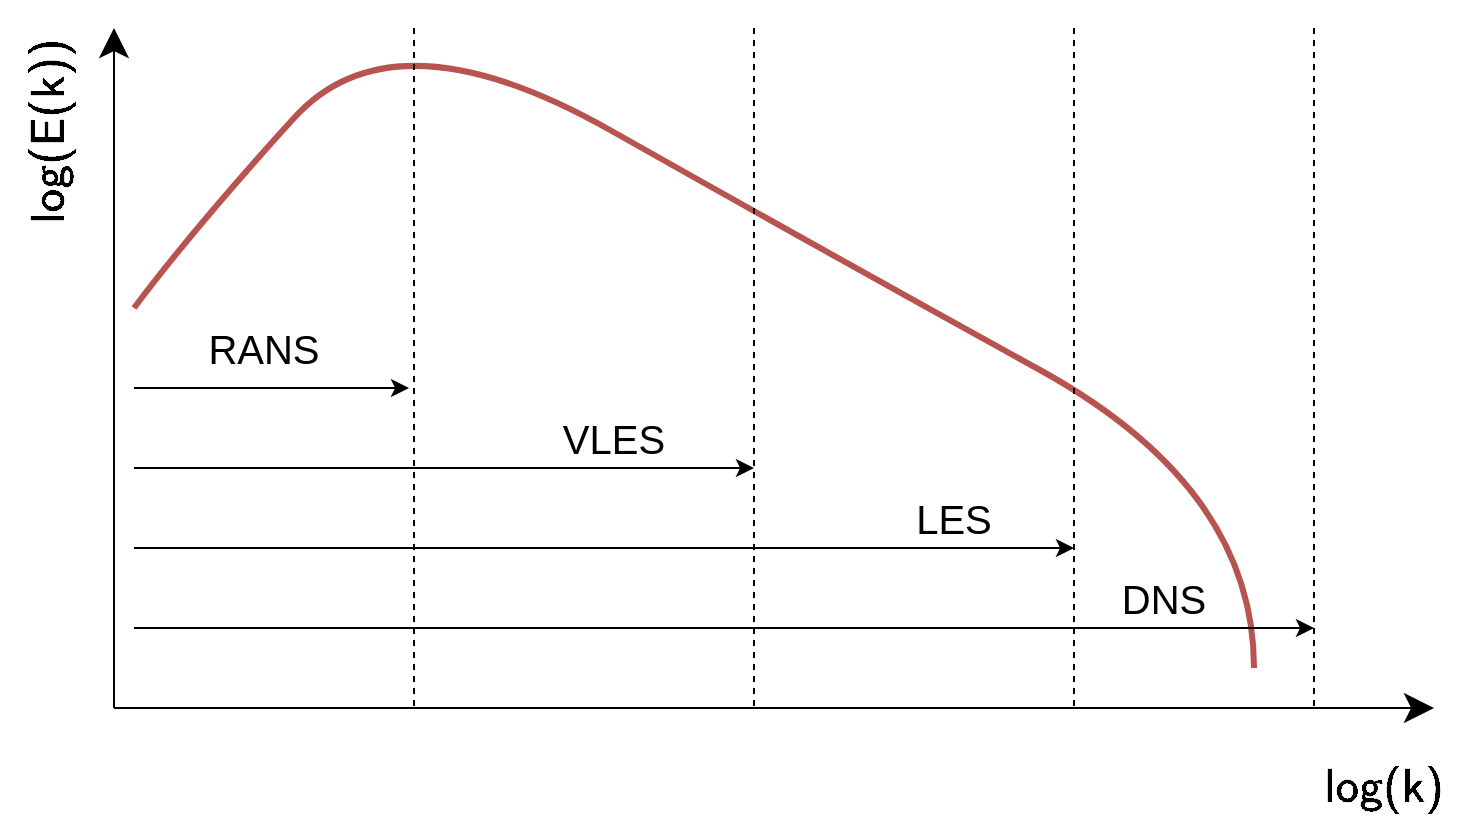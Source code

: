 <mxfile version="14.6.13" type="device"><diagram id="cfe45Z1RAnO_dBpLqvY-" name="Page-1"><mxGraphModel dx="983" dy="624" grid="1" gridSize="10" guides="1" tooltips="1" connect="1" arrows="1" fold="1" page="1" pageScale="1" pageWidth="827" pageHeight="1169" math="1" shadow="0"><root><mxCell id="0"/><mxCell id="1" parent="0"/><mxCell id="sadTvh-HkQKw--LDx0qZ-3" value="" style="curved=1;endArrow=none;html=1;endFill=0;strokeWidth=3;fillColor=#f8cecc;strokeColor=#b85450;" parent="1" edge="1"><mxGeometry width="50" height="50" relative="1" as="geometry"><mxPoint x="130" y="360" as="sourcePoint"/><mxPoint x="690" y="540" as="targetPoint"/><Array as="points"><mxPoint x="160" y="320"/><mxPoint x="260" y="210"/><mxPoint x="476" y="332"/><mxPoint x="690" y="450"/></Array></mxGeometry></mxCell><mxCell id="sadTvh-HkQKw--LDx0qZ-4" value="" style="endArrow=classic;html=1;endFill=1;endSize=12;" parent="1" edge="1"><mxGeometry width="50" height="50" relative="1" as="geometry"><mxPoint x="120" y="560" as="sourcePoint"/><mxPoint x="780" y="560" as="targetPoint"/></mxGeometry></mxCell><mxCell id="sadTvh-HkQKw--LDx0qZ-5" value="" style="endArrow=none;html=1;endFill=0;startSize=12;startArrow=classic;startFill=1;" parent="1" edge="1"><mxGeometry width="50" height="50" relative="1" as="geometry"><mxPoint x="120" y="220" as="sourcePoint"/><mxPoint x="120" y="560" as="targetPoint"/></mxGeometry></mxCell><mxCell id="sadTvh-HkQKw--LDx0qZ-6" value="\(\sf log(k)\)" style="text;html=1;strokeColor=none;fillColor=none;align=center;verticalAlign=middle;whiteSpace=wrap;rounded=0;fontSize=20;" parent="1" vertex="1"><mxGeometry x="730" y="590" width="50" height="20" as="geometry"/></mxCell><mxCell id="WZW6hQI-hLr7-ywDjqDt-1" value="\( \sf log(E(k)) \)" style="text;html=1;strokeColor=none;fillColor=none;align=right;verticalAlign=middle;whiteSpace=wrap;rounded=0;fontSize=20;rotation=270;" vertex="1" parent="1"><mxGeometry x="30" y="270" width="115" height="20" as="geometry"/></mxCell><mxCell id="WZW6hQI-hLr7-ywDjqDt-17" value="physical" parent="0" visible="0"/><mxCell id="WZW6hQI-hLr7-ywDjqDt-15" value="\(\sf E(k) \sim k^{-5/3} \)" style="text;html=1;strokeColor=none;fillColor=none;align=center;verticalAlign=middle;whiteSpace=wrap;rounded=0;fontSize=15;" vertex="1" parent="WZW6hQI-hLr7-ywDjqDt-17"><mxGeometry x="460" y="290" width="150" height="20" as="geometry"/></mxCell><mxCell id="WZW6hQI-hLr7-ywDjqDt-14" value="" style="endArrow=none;dashed=1;html=1;dashPattern=1 3;strokeWidth=2;fontSize=20;" edge="1" parent="WZW6hQI-hLr7-ywDjqDt-17"><mxGeometry width="50" height="50" relative="1" as="geometry"><mxPoint x="290" y="220" as="sourcePoint"/><mxPoint x="650" y="420" as="targetPoint"/></mxGeometry></mxCell><mxCell id="WZW6hQI-hLr7-ywDjqDt-3" value="" style="endArrow=none;dashed=1;html=1;" edge="1" parent="WZW6hQI-hLr7-ywDjqDt-17"><mxGeometry width="50" height="50" relative="1" as="geometry"><mxPoint x="670" y="220" as="sourcePoint"/><mxPoint x="670" y="560" as="targetPoint"/></mxGeometry></mxCell><mxCell id="WZW6hQI-hLr7-ywDjqDt-9" value="" style="endArrow=none;startArrow=classic;html=1;endFill=0;" edge="1" parent="WZW6hQI-hLr7-ywDjqDt-17"><mxGeometry width="50" height="50" relative="1" as="geometry"><mxPoint x="670" y="520" as="sourcePoint"/><mxPoint x="780" y="520" as="targetPoint"/></mxGeometry></mxCell><mxCell id="WZW6hQI-hLr7-ywDjqDt-11" value="dissipation scale" style="text;html=1;strokeColor=none;fillColor=none;align=center;verticalAlign=middle;whiteSpace=wrap;rounded=0;fontSize=20;" vertex="1" parent="WZW6hQI-hLr7-ywDjqDt-17"><mxGeometry x="680" y="440" width="110" height="50" as="geometry"/></mxCell><mxCell id="WZW6hQI-hLr7-ywDjqDt-2" value="\(\sf k_K\)" style="text;html=1;strokeColor=none;fillColor=none;align=center;verticalAlign=middle;whiteSpace=wrap;rounded=0;fontSize=20;" vertex="1" parent="WZW6hQI-hLr7-ywDjqDt-17"><mxGeometry x="650" y="590" width="40" height="20" as="geometry"/></mxCell><mxCell id="WZW6hQI-hLr7-ywDjqDt-5" value="\(\sf k_I\)" style="text;html=1;strokeColor=none;fillColor=none;align=center;verticalAlign=middle;whiteSpace=wrap;rounded=0;fontSize=20;" vertex="1" parent="WZW6hQI-hLr7-ywDjqDt-17"><mxGeometry x="250" y="590" width="40" height="20" as="geometry"/></mxCell><mxCell id="WZW6hQI-hLr7-ywDjqDt-4" value="" style="endArrow=none;html=1;strokeWidth=2;fontSize=20;" edge="1" parent="WZW6hQI-hLr7-ywDjqDt-17"><mxGeometry width="50" height="50" relative="1" as="geometry"><mxPoint x="270.337" y="560" as="sourcePoint"/><mxPoint x="270.003" y="580" as="targetPoint"/></mxGeometry></mxCell><mxCell id="WZW6hQI-hLr7-ywDjqDt-6" value="" style="endArrow=none;dashed=1;html=1;" edge="1" parent="WZW6hQI-hLr7-ywDjqDt-17"><mxGeometry width="50" height="50" relative="1" as="geometry"><mxPoint x="270" y="220" as="sourcePoint"/><mxPoint x="270" y="560" as="targetPoint"/></mxGeometry></mxCell><mxCell id="WZW6hQI-hLr7-ywDjqDt-7" value="" style="endArrow=classic;startArrow=none;html=1;startFill=0;" edge="1" parent="WZW6hQI-hLr7-ywDjqDt-17"><mxGeometry width="50" height="50" relative="1" as="geometry"><mxPoint x="130" y="520" as="sourcePoint"/><mxPoint x="270" y="520" as="targetPoint"/></mxGeometry></mxCell><mxCell id="WZW6hQI-hLr7-ywDjqDt-8" value="" style="endArrow=classic;startArrow=classic;html=1;" edge="1" parent="WZW6hQI-hLr7-ywDjqDt-17"><mxGeometry width="50" height="50" relative="1" as="geometry"><mxPoint x="270" y="520" as="sourcePoint"/><mxPoint x="670" y="520" as="targetPoint"/></mxGeometry></mxCell><mxCell id="WZW6hQI-hLr7-ywDjqDt-13" value="integral scale" style="text;html=1;strokeColor=none;fillColor=none;align=center;verticalAlign=middle;whiteSpace=wrap;rounded=0;fontSize=20;" vertex="1" parent="WZW6hQI-hLr7-ywDjqDt-17"><mxGeometry x="160" y="440" width="70" height="50" as="geometry"/></mxCell><mxCell id="WZW6hQI-hLr7-ywDjqDt-12" value="inertial scale" style="text;html=1;strokeColor=none;fillColor=none;align=center;verticalAlign=middle;whiteSpace=wrap;rounded=0;fontSize=20;" vertex="1" parent="WZW6hQI-hLr7-ywDjqDt-17"><mxGeometry x="410" y="440" width="110" height="50" as="geometry"/></mxCell><mxCell id="sadTvh-HkQKw--LDx0qZ-11" value="" style="endArrow=none;html=1;strokeWidth=2;fontSize=20;" parent="WZW6hQI-hLr7-ywDjqDt-17" edge="1"><mxGeometry width="50" height="50" relative="1" as="geometry"><mxPoint x="670.337" y="560" as="sourcePoint"/><mxPoint x="670.003" y="580" as="targetPoint"/></mxGeometry></mxCell><mxCell id="WZW6hQI-hLr7-ywDjqDt-18" value="modelling" parent="0"/><mxCell id="WZW6hQI-hLr7-ywDjqDt-19" value="RANS" style="text;html=1;strokeColor=none;fillColor=none;align=center;verticalAlign=middle;whiteSpace=wrap;rounded=0;fontSize=20;" vertex="1" parent="WZW6hQI-hLr7-ywDjqDt-18"><mxGeometry x="140" y="370" width="110" height="20" as="geometry"/></mxCell><mxCell id="WZW6hQI-hLr7-ywDjqDt-20" value="LES" style="text;html=1;strokeColor=none;fillColor=none;align=center;verticalAlign=middle;whiteSpace=wrap;rounded=0;fontSize=20;" vertex="1" parent="WZW6hQI-hLr7-ywDjqDt-18"><mxGeometry x="510" y="450" width="60" height="30" as="geometry"/></mxCell><mxCell id="WZW6hQI-hLr7-ywDjqDt-21" value="DNS" style="text;html=1;strokeColor=none;fillColor=none;align=center;verticalAlign=middle;whiteSpace=wrap;rounded=0;fontSize=20;" vertex="1" parent="WZW6hQI-hLr7-ywDjqDt-18"><mxGeometry x="610" y="490" width="70" height="30" as="geometry"/></mxCell><mxCell id="WZW6hQI-hLr7-ywDjqDt-22" value="" style="endArrow=none;dashed=1;html=1;" edge="1" parent="WZW6hQI-hLr7-ywDjqDt-18"><mxGeometry width="50" height="50" relative="1" as="geometry"><mxPoint x="270" y="220" as="sourcePoint"/><mxPoint x="270" y="560" as="targetPoint"/></mxGeometry></mxCell><mxCell id="WZW6hQI-hLr7-ywDjqDt-24" value="" style="endArrow=classic;startArrow=none;html=1;startFill=0;" edge="1" parent="WZW6hQI-hLr7-ywDjqDt-18"><mxGeometry width="50" height="50" relative="1" as="geometry"><mxPoint x="130" y="400" as="sourcePoint"/><mxPoint x="267.5" y="400" as="targetPoint"/></mxGeometry></mxCell><mxCell id="WZW6hQI-hLr7-ywDjqDt-25" value="" style="endArrow=none;dashed=1;html=1;" edge="1" parent="WZW6hQI-hLr7-ywDjqDt-18"><mxGeometry width="50" height="50" relative="1" as="geometry"><mxPoint x="440" y="220" as="sourcePoint"/><mxPoint x="440" y="560" as="targetPoint"/></mxGeometry></mxCell><mxCell id="WZW6hQI-hLr7-ywDjqDt-26" value="" style="endArrow=none;dashed=1;html=1;" edge="1" parent="WZW6hQI-hLr7-ywDjqDt-18"><mxGeometry width="50" height="50" relative="1" as="geometry"><mxPoint x="600" y="220" as="sourcePoint"/><mxPoint x="600" y="560" as="targetPoint"/></mxGeometry></mxCell><mxCell id="WZW6hQI-hLr7-ywDjqDt-27" value="" style="endArrow=none;dashed=1;html=1;" edge="1" parent="WZW6hQI-hLr7-ywDjqDt-18"><mxGeometry width="50" height="50" relative="1" as="geometry"><mxPoint x="720" y="220" as="sourcePoint"/><mxPoint x="720" y="560" as="targetPoint"/></mxGeometry></mxCell><mxCell id="WZW6hQI-hLr7-ywDjqDt-28" value="" style="endArrow=classic;startArrow=none;html=1;startFill=0;" edge="1" parent="WZW6hQI-hLr7-ywDjqDt-18"><mxGeometry width="50" height="50" relative="1" as="geometry"><mxPoint x="130" y="440" as="sourcePoint"/><mxPoint x="440" y="440" as="targetPoint"/></mxGeometry></mxCell><mxCell id="WZW6hQI-hLr7-ywDjqDt-29" value="" style="endArrow=classic;startArrow=none;html=1;startFill=0;" edge="1" parent="WZW6hQI-hLr7-ywDjqDt-18"><mxGeometry width="50" height="50" relative="1" as="geometry"><mxPoint x="130" y="480" as="sourcePoint"/><mxPoint x="600" y="480" as="targetPoint"/></mxGeometry></mxCell><mxCell id="WZW6hQI-hLr7-ywDjqDt-30" value="" style="endArrow=classic;startArrow=none;html=1;startFill=0;" edge="1" parent="WZW6hQI-hLr7-ywDjqDt-18"><mxGeometry width="50" height="50" relative="1" as="geometry"><mxPoint x="130" y="520" as="sourcePoint"/><mxPoint x="720" y="520" as="targetPoint"/></mxGeometry></mxCell><mxCell id="WZW6hQI-hLr7-ywDjqDt-31" value="VLES" style="text;html=1;strokeColor=none;fillColor=none;align=center;verticalAlign=middle;whiteSpace=wrap;rounded=0;fontSize=20;" vertex="1" parent="WZW6hQI-hLr7-ywDjqDt-18"><mxGeometry x="340" y="410" width="60" height="30" as="geometry"/></mxCell></root></mxGraphModel></diagram></mxfile>